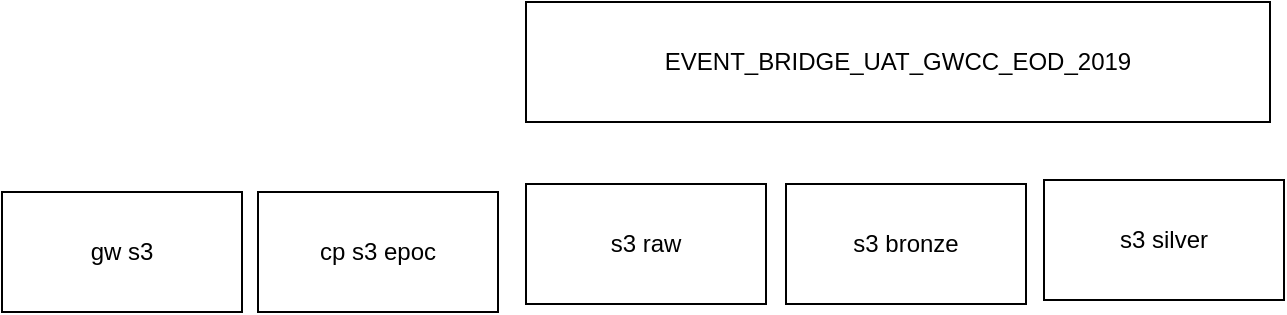 <mxfile version="25.0.3">
  <diagram name="Page-1" id="_a9yzd3-AFGbZOxPDSo3">
    <mxGraphModel dx="872" dy="437" grid="0" gridSize="10" guides="1" tooltips="1" connect="1" arrows="1" fold="1" page="1" pageScale="1" pageWidth="850" pageHeight="1100" math="0" shadow="0">
      <root>
        <mxCell id="0" />
        <mxCell id="1" parent="0" />
        <mxCell id="u9j7EzL_o40ju1fafX8Q-1" value="cp s3 epoc" style="rounded=0;whiteSpace=wrap;html=1;" parent="1" vertex="1">
          <mxGeometry x="230" y="191" width="120" height="60" as="geometry" />
        </mxCell>
        <mxCell id="u9j7EzL_o40ju1fafX8Q-2" value="s3 raw" style="rounded=0;whiteSpace=wrap;html=1;" parent="1" vertex="1">
          <mxGeometry x="364" y="187" width="120" height="60" as="geometry" />
        </mxCell>
        <mxCell id="u9j7EzL_o40ju1fafX8Q-3" value="gw s3" style="rounded=0;whiteSpace=wrap;html=1;" parent="1" vertex="1">
          <mxGeometry x="102" y="191" width="120" height="60" as="geometry" />
        </mxCell>
        <mxCell id="u9j7EzL_o40ju1fafX8Q-4" value="EVENT_BRIDGE_UAT_GWCC_EOD_2019" style="rounded=0;whiteSpace=wrap;html=1;" parent="1" vertex="1">
          <mxGeometry x="364" y="96" width="372" height="60" as="geometry" />
        </mxCell>
        <mxCell id="u9j7EzL_o40ju1fafX8Q-5" value="s3 bronze" style="rounded=0;whiteSpace=wrap;html=1;" parent="1" vertex="1">
          <mxGeometry x="494" y="187" width="120" height="60" as="geometry" />
        </mxCell>
        <mxCell id="u9j7EzL_o40ju1fafX8Q-6" value="s3 silver" style="rounded=0;whiteSpace=wrap;html=1;" parent="1" vertex="1">
          <mxGeometry x="623" y="185" width="120" height="60" as="geometry" />
        </mxCell>
      </root>
    </mxGraphModel>
  </diagram>
</mxfile>
